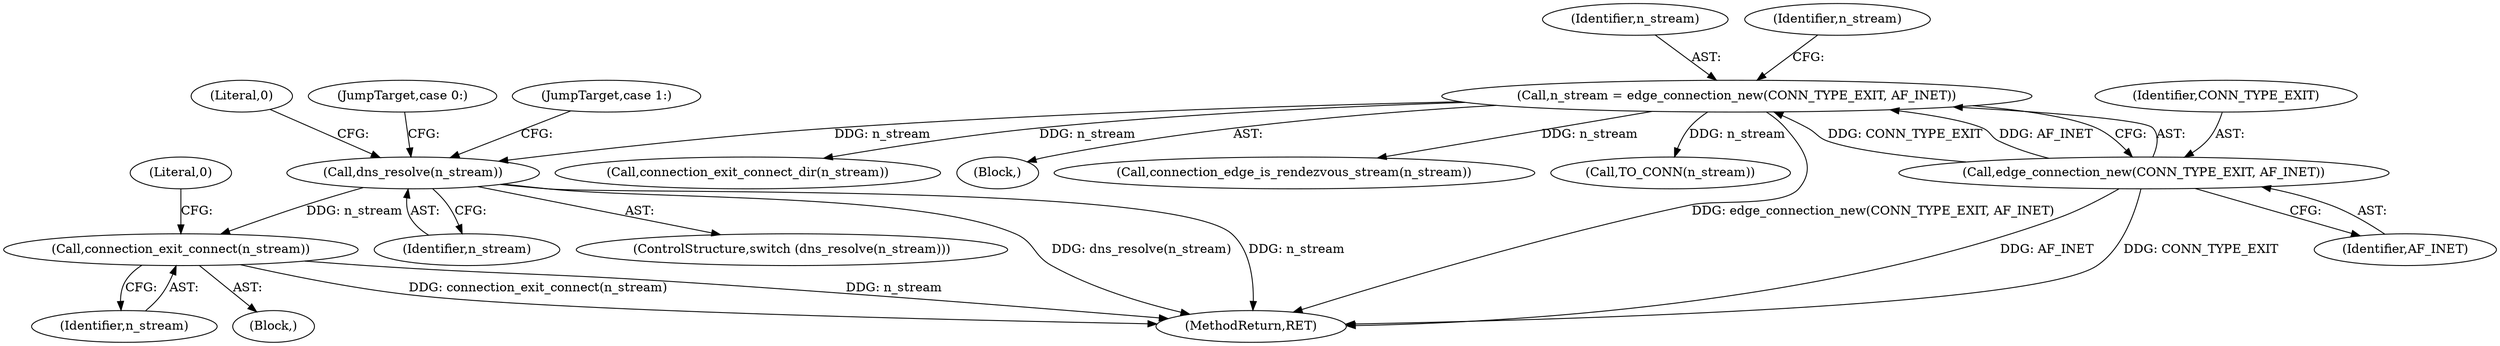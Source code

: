 digraph "0_tor_79b59a2dfcb68897ee89d98587d09e55f07e68d7@API" {
"1000699" [label="(Call,connection_exit_connect(n_stream))"];
"1000690" [label="(Call,dns_resolve(n_stream))"];
"1000438" [label="(Call,n_stream = edge_connection_new(CONN_TYPE_EXIT, AF_INET))"];
"1000440" [label="(Call,edge_connection_new(CONN_TYPE_EXIT, AF_INET))"];
"1000712" [label="(JumpTarget,case 0:)"];
"1000690" [label="(Call,dns_resolve(n_stream))"];
"1000440" [label="(Call,edge_connection_new(CONN_TYPE_EXIT, AF_INET))"];
"1000702" [label="(Literal,0)"];
"1000684" [label="(Call,connection_exit_connect_dir(n_stream))"];
"1000124" [label="(Block,)"];
"1000442" [label="(Identifier,AF_INET)"];
"1000718" [label="(MethodReturn,RET)"];
"1000691" [label="(Identifier,n_stream)"];
"1000439" [label="(Identifier,n_stream)"];
"1000693" [label="(JumpTarget,case 1:)"];
"1000524" [label="(Call,connection_edge_is_rendezvous_stream(n_stream))"];
"1000699" [label="(Call,connection_exit_connect(n_stream))"];
"1000717" [label="(Literal,0)"];
"1000445" [label="(Identifier,n_stream)"];
"1000689" [label="(ControlStructure,switch (dns_resolve(n_stream)))"];
"1000643" [label="(Call,TO_CONN(n_stream))"];
"1000438" [label="(Call,n_stream = edge_connection_new(CONN_TYPE_EXIT, AF_INET))"];
"1000441" [label="(Identifier,CONN_TYPE_EXIT)"];
"1000700" [label="(Identifier,n_stream)"];
"1000692" [label="(Block,)"];
"1000699" -> "1000692"  [label="AST: "];
"1000699" -> "1000700"  [label="CFG: "];
"1000700" -> "1000699"  [label="AST: "];
"1000702" -> "1000699"  [label="CFG: "];
"1000699" -> "1000718"  [label="DDG: n_stream"];
"1000699" -> "1000718"  [label="DDG: connection_exit_connect(n_stream)"];
"1000690" -> "1000699"  [label="DDG: n_stream"];
"1000690" -> "1000689"  [label="AST: "];
"1000690" -> "1000691"  [label="CFG: "];
"1000691" -> "1000690"  [label="AST: "];
"1000693" -> "1000690"  [label="CFG: "];
"1000712" -> "1000690"  [label="CFG: "];
"1000717" -> "1000690"  [label="CFG: "];
"1000690" -> "1000718"  [label="DDG: dns_resolve(n_stream)"];
"1000690" -> "1000718"  [label="DDG: n_stream"];
"1000438" -> "1000690"  [label="DDG: n_stream"];
"1000438" -> "1000124"  [label="AST: "];
"1000438" -> "1000440"  [label="CFG: "];
"1000439" -> "1000438"  [label="AST: "];
"1000440" -> "1000438"  [label="AST: "];
"1000445" -> "1000438"  [label="CFG: "];
"1000438" -> "1000718"  [label="DDG: edge_connection_new(CONN_TYPE_EXIT, AF_INET)"];
"1000440" -> "1000438"  [label="DDG: CONN_TYPE_EXIT"];
"1000440" -> "1000438"  [label="DDG: AF_INET"];
"1000438" -> "1000524"  [label="DDG: n_stream"];
"1000438" -> "1000643"  [label="DDG: n_stream"];
"1000438" -> "1000684"  [label="DDG: n_stream"];
"1000440" -> "1000442"  [label="CFG: "];
"1000441" -> "1000440"  [label="AST: "];
"1000442" -> "1000440"  [label="AST: "];
"1000440" -> "1000718"  [label="DDG: AF_INET"];
"1000440" -> "1000718"  [label="DDG: CONN_TYPE_EXIT"];
}
